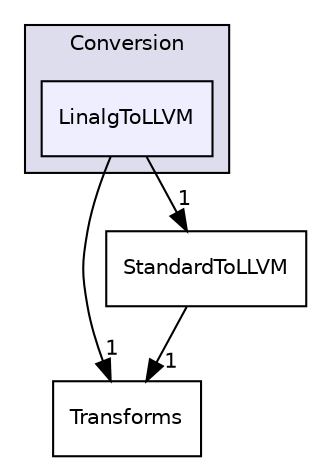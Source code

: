 digraph "include/mlir/Conversion/LinalgToLLVM" {
  bgcolor=transparent;
  compound=true
  node [ fontsize="10", fontname="Helvetica"];
  edge [ labelfontsize="10", labelfontname="Helvetica"];
  subgraph clusterdir_37f3372f1e76d74ffd54613af9306e43 {
    graph [ bgcolor="#ddddee", pencolor="black", label="Conversion" fontname="Helvetica", fontsize="10", URL="dir_37f3372f1e76d74ffd54613af9306e43.html"]
  dir_e7940185b840d0cce971234a88354deb [shape=box, label="LinalgToLLVM", style="filled", fillcolor="#eeeeff", pencolor="black", URL="dir_e7940185b840d0cce971234a88354deb.html"];
  }
  dir_ca4d1f3bc4cd42ba07a57ca86d19a1d6 [shape=box label="Transforms" URL="dir_ca4d1f3bc4cd42ba07a57ca86d19a1d6.html"];
  dir_fe472ab3e478f3f4a29274cb46049980 [shape=box label="StandardToLLVM" URL="dir_fe472ab3e478f3f4a29274cb46049980.html"];
  dir_e7940185b840d0cce971234a88354deb->dir_ca4d1f3bc4cd42ba07a57ca86d19a1d6 [headlabel="1", labeldistance=1.5 headhref="dir_000021_000013.html"];
  dir_e7940185b840d0cce971234a88354deb->dir_fe472ab3e478f3f4a29274cb46049980 [headlabel="1", labeldistance=1.5 headhref="dir_000021_000024.html"];
  dir_fe472ab3e478f3f4a29274cb46049980->dir_ca4d1f3bc4cd42ba07a57ca86d19a1d6 [headlabel="1", labeldistance=1.5 headhref="dir_000024_000013.html"];
}
